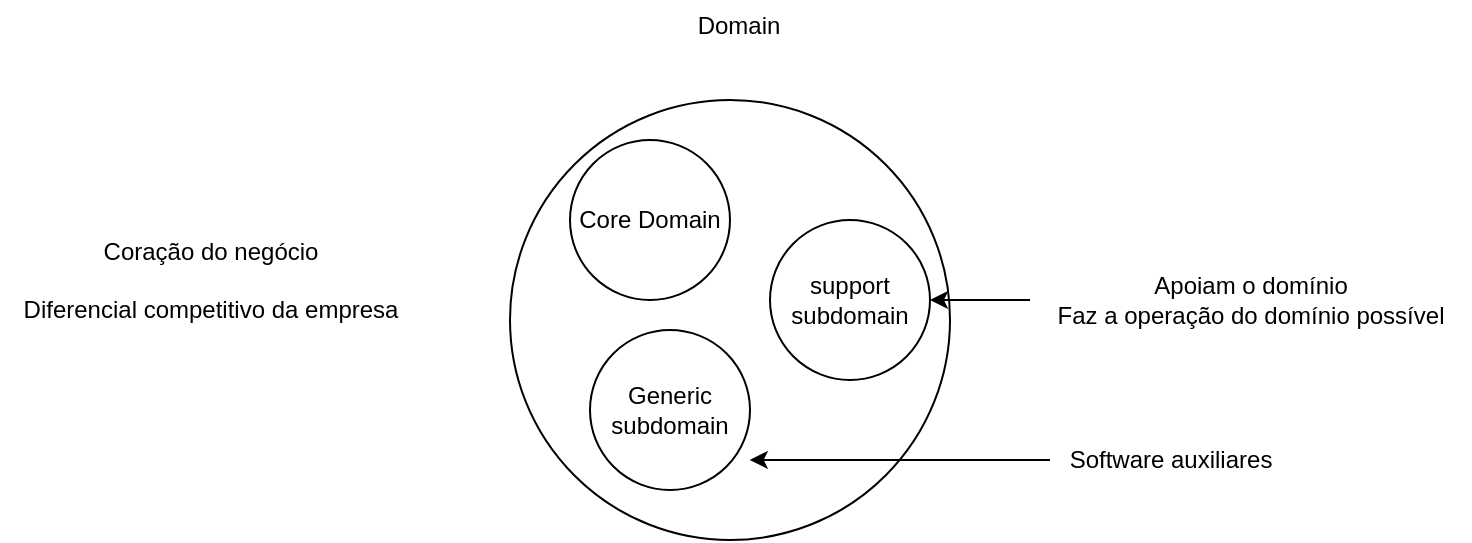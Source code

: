 <mxfile version="26.0.3">
  <diagram name="Página-1" id="6u4IQiRh74QQNTcbs4R2">
    <mxGraphModel dx="1434" dy="786" grid="1" gridSize="10" guides="1" tooltips="1" connect="1" arrows="1" fold="1" page="1" pageScale="1" pageWidth="827" pageHeight="1169" math="0" shadow="0">
      <root>
        <mxCell id="0" />
        <mxCell id="1" parent="0" />
        <mxCell id="87n2VBQ9WvqOVNMpSdzM-1" value="" style="ellipse;whiteSpace=wrap;html=1;aspect=fixed;" vertex="1" parent="1">
          <mxGeometry x="330" y="140" width="220" height="220" as="geometry" />
        </mxCell>
        <mxCell id="87n2VBQ9WvqOVNMpSdzM-2" value="Domain&lt;div&gt;&lt;br&gt;&lt;/div&gt;" style="text;html=1;align=center;verticalAlign=middle;resizable=0;points=[];autosize=1;strokeColor=none;fillColor=none;" vertex="1" parent="1">
          <mxGeometry x="414" y="90" width="60" height="40" as="geometry" />
        </mxCell>
        <mxCell id="87n2VBQ9WvqOVNMpSdzM-3" value="Core Domain" style="ellipse;whiteSpace=wrap;html=1;aspect=fixed;" vertex="1" parent="1">
          <mxGeometry x="360" y="160" width="80" height="80" as="geometry" />
        </mxCell>
        <mxCell id="87n2VBQ9WvqOVNMpSdzM-4" value="Coração do negócio&lt;div&gt;&lt;br&gt;&lt;/div&gt;&lt;div&gt;Diferencial competitivo da empresa&lt;/div&gt;" style="text;html=1;align=center;verticalAlign=middle;resizable=0;points=[];autosize=1;strokeColor=none;fillColor=none;" vertex="1" parent="1">
          <mxGeometry x="75" y="200" width="210" height="60" as="geometry" />
        </mxCell>
        <mxCell id="87n2VBQ9WvqOVNMpSdzM-5" value="support subdomain" style="ellipse;whiteSpace=wrap;html=1;aspect=fixed;" vertex="1" parent="1">
          <mxGeometry x="460" y="200" width="80" height="80" as="geometry" />
        </mxCell>
        <mxCell id="87n2VBQ9WvqOVNMpSdzM-7" value="" style="edgeStyle=orthogonalEdgeStyle;rounded=0;orthogonalLoop=1;jettySize=auto;html=1;" edge="1" parent="1" source="87n2VBQ9WvqOVNMpSdzM-6" target="87n2VBQ9WvqOVNMpSdzM-5">
          <mxGeometry relative="1" as="geometry" />
        </mxCell>
        <mxCell id="87n2VBQ9WvqOVNMpSdzM-6" value="Apoiam o domínio&lt;div&gt;Faz a operação do domínio possível&lt;/div&gt;" style="text;html=1;align=center;verticalAlign=middle;resizable=0;points=[];autosize=1;strokeColor=none;fillColor=none;" vertex="1" parent="1">
          <mxGeometry x="590" y="220" width="220" height="40" as="geometry" />
        </mxCell>
        <mxCell id="87n2VBQ9WvqOVNMpSdzM-8" value="Generic&lt;div&gt;subdomain&lt;/div&gt;" style="ellipse;whiteSpace=wrap;html=1;aspect=fixed;" vertex="1" parent="1">
          <mxGeometry x="370" y="255" width="80" height="80" as="geometry" />
        </mxCell>
        <mxCell id="87n2VBQ9WvqOVNMpSdzM-9" value="Software auxiliares" style="text;html=1;align=center;verticalAlign=middle;resizable=0;points=[];autosize=1;strokeColor=none;fillColor=none;" vertex="1" parent="1">
          <mxGeometry x="600" y="305" width="120" height="30" as="geometry" />
        </mxCell>
        <mxCell id="87n2VBQ9WvqOVNMpSdzM-11" style="edgeStyle=orthogonalEdgeStyle;rounded=0;orthogonalLoop=1;jettySize=auto;html=1;entryX=0.545;entryY=0.818;entryDx=0;entryDy=0;entryPerimeter=0;" edge="1" parent="1" source="87n2VBQ9WvqOVNMpSdzM-9" target="87n2VBQ9WvqOVNMpSdzM-1">
          <mxGeometry relative="1" as="geometry" />
        </mxCell>
      </root>
    </mxGraphModel>
  </diagram>
</mxfile>
